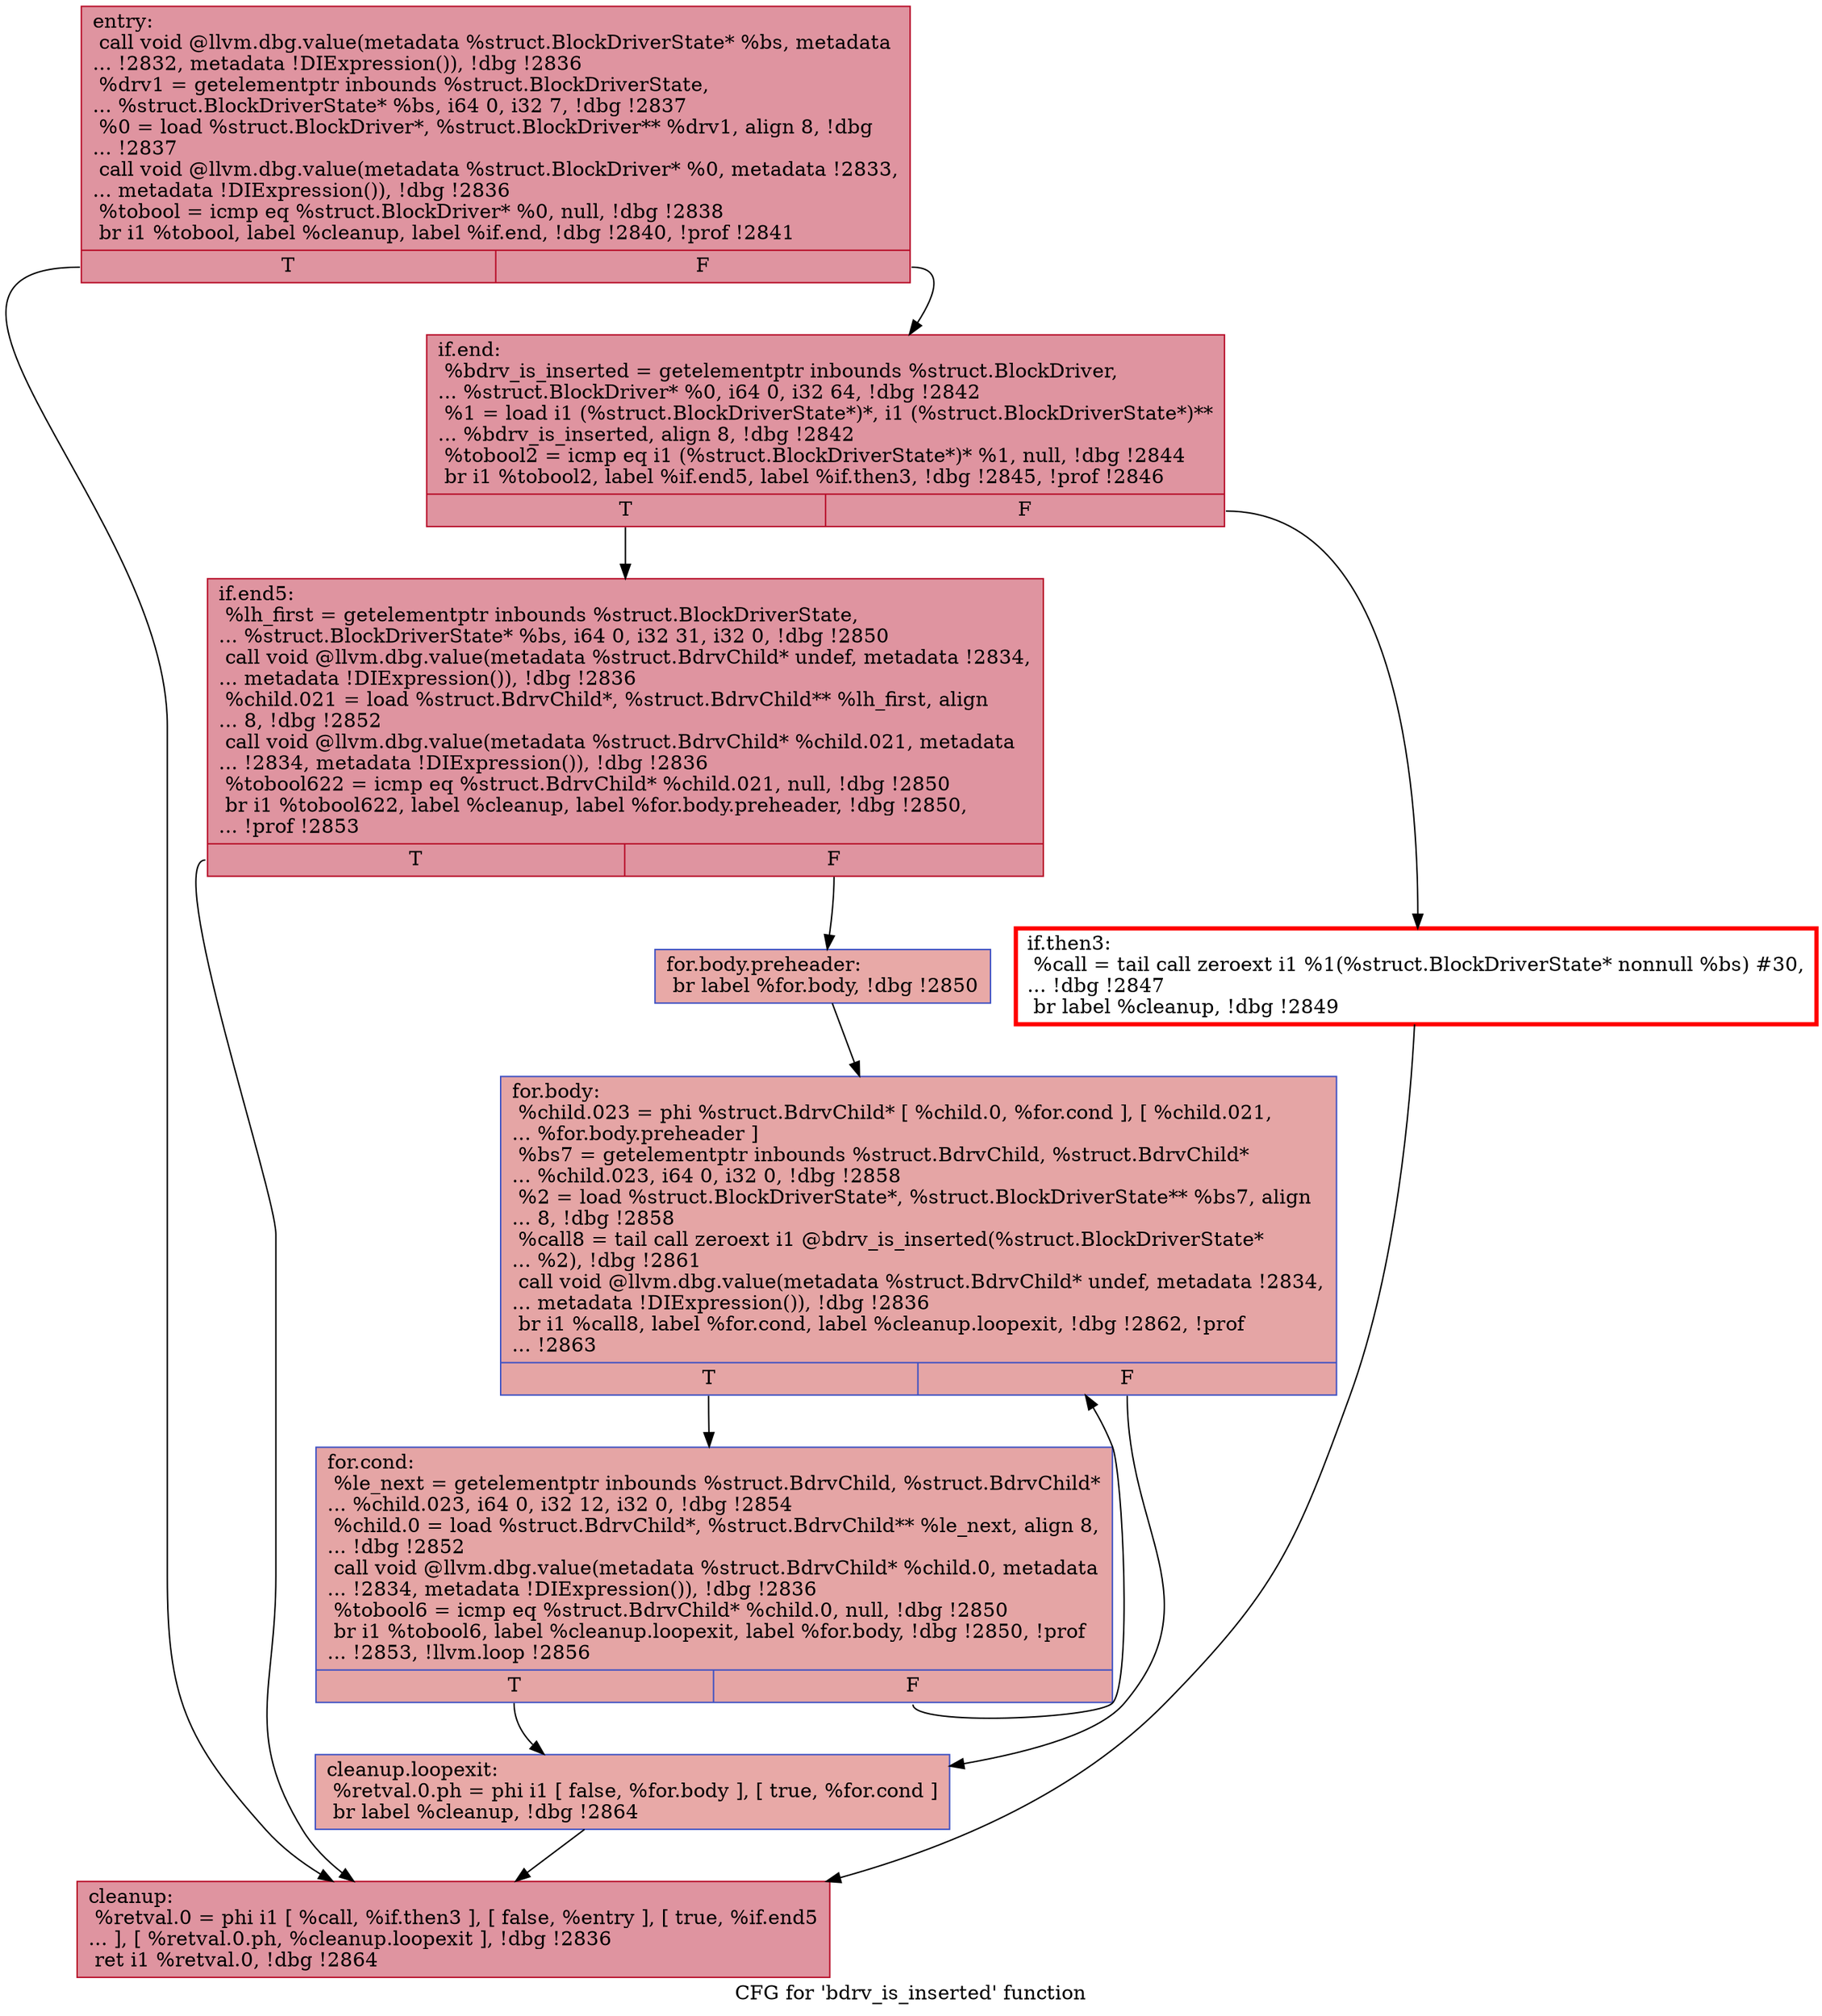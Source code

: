 digraph "CFG for 'bdrv_is_inserted' function" {
	label="CFG for 'bdrv_is_inserted' function";

	Node0x55906e6559b0 [shape=record,color="#b70d28ff", style=filled, fillcolor="#b70d2870",label="{entry:\l  call void @llvm.dbg.value(metadata %struct.BlockDriverState* %bs, metadata\l... !2832, metadata !DIExpression()), !dbg !2836\l  %drv1 = getelementptr inbounds %struct.BlockDriverState,\l... %struct.BlockDriverState* %bs, i64 0, i32 7, !dbg !2837\l  %0 = load %struct.BlockDriver*, %struct.BlockDriver** %drv1, align 8, !dbg\l... !2837\l  call void @llvm.dbg.value(metadata %struct.BlockDriver* %0, metadata !2833,\l... metadata !DIExpression()), !dbg !2836\l  %tobool = icmp eq %struct.BlockDriver* %0, null, !dbg !2838\l  br i1 %tobool, label %cleanup, label %if.end, !dbg !2840, !prof !2841\l|{<s0>T|<s1>F}}"];
	Node0x55906e6559b0:s0 -> Node0x55906e656570;
	Node0x55906e6559b0:s1 -> Node0x55906e656000;
	Node0x55906e656000 [shape=record,color="#b70d28ff", style=filled, fillcolor="#b70d2870",label="{if.end:                                           \l  %bdrv_is_inserted = getelementptr inbounds %struct.BlockDriver,\l... %struct.BlockDriver* %0, i64 0, i32 64, !dbg !2842\l  %1 = load i1 (%struct.BlockDriverState*)*, i1 (%struct.BlockDriverState*)**\l... %bdrv_is_inserted, align 8, !dbg !2842\l  %tobool2 = icmp eq i1 (%struct.BlockDriverState*)* %1, null, !dbg !2844\l  br i1 %tobool2, label %if.end5, label %if.then3, !dbg !2845, !prof !2846\l|{<s0>T|<s1>F}}"];
	Node0x55906e656000:s0 -> Node0x55906e656780;
	Node0x55906e656000:s1 -> Node0x55906e656710;
	Node0x55906e656710 [shape=record,penwidth=3.0, color="red",label="{if.then3:                                         \l  %call = tail call zeroext i1 %1(%struct.BlockDriverState* nonnull %bs) #30,\l... !dbg !2847\l  br label %cleanup, !dbg !2849\l}"];
	Node0x55906e656710 -> Node0x55906e656570;
	Node0x55906e656780 [shape=record,color="#b70d28ff", style=filled, fillcolor="#b70d2870",label="{if.end5:                                          \l  %lh_first = getelementptr inbounds %struct.BlockDriverState,\l... %struct.BlockDriverState* %bs, i64 0, i32 31, i32 0, !dbg !2850\l  call void @llvm.dbg.value(metadata %struct.BdrvChild* undef, metadata !2834,\l... metadata !DIExpression()), !dbg !2836\l  %child.021 = load %struct.BdrvChild*, %struct.BdrvChild** %lh_first, align\l... 8, !dbg !2852\l  call void @llvm.dbg.value(metadata %struct.BdrvChild* %child.021, metadata\l... !2834, metadata !DIExpression()), !dbg !2836\l  %tobool622 = icmp eq %struct.BdrvChild* %child.021, null, !dbg !2850\l  br i1 %tobool622, label %cleanup, label %for.body.preheader, !dbg !2850,\l... !prof !2853\l|{<s0>T|<s1>F}}"];
	Node0x55906e656780:s0 -> Node0x55906e656570;
	Node0x55906e656780:s1 -> Node0x55906eb34df0;
	Node0x55906eb34df0 [shape=record,color="#3d50c3ff", style=filled, fillcolor="#ca3b3770",label="{for.body.preheader:                               \l  br label %for.body, !dbg !2850\l}"];
	Node0x55906eb34df0 -> Node0x55906e657a90;
	Node0x55906e657830 [shape=record,color="#3d50c3ff", style=filled, fillcolor="#c5333470",label="{for.cond:                                         \l  %le_next = getelementptr inbounds %struct.BdrvChild, %struct.BdrvChild*\l... %child.023, i64 0, i32 12, i32 0, !dbg !2854\l  %child.0 = load %struct.BdrvChild*, %struct.BdrvChild** %le_next, align 8,\l... !dbg !2852\l  call void @llvm.dbg.value(metadata %struct.BdrvChild* %child.0, metadata\l... !2834, metadata !DIExpression()), !dbg !2836\l  %tobool6 = icmp eq %struct.BdrvChild* %child.0, null, !dbg !2850\l  br i1 %tobool6, label %cleanup.loopexit, label %for.body, !dbg !2850, !prof\l... !2853, !llvm.loop !2856\l|{<s0>T|<s1>F}}"];
	Node0x55906e657830:s0 -> Node0x55906eb34da0;
	Node0x55906e657830:s1 -> Node0x55906e657a90;
	Node0x55906e657a90 [shape=record,color="#3d50c3ff", style=filled, fillcolor="#c5333470",label="{for.body:                                         \l  %child.023 = phi %struct.BdrvChild* [ %child.0, %for.cond ], [ %child.021,\l... %for.body.preheader ]\l  %bs7 = getelementptr inbounds %struct.BdrvChild, %struct.BdrvChild*\l... %child.023, i64 0, i32 0, !dbg !2858\l  %2 = load %struct.BlockDriverState*, %struct.BlockDriverState** %bs7, align\l... 8, !dbg !2858\l  %call8 = tail call zeroext i1 @bdrv_is_inserted(%struct.BlockDriverState*\l... %2), !dbg !2861\l  call void @llvm.dbg.value(metadata %struct.BdrvChild* undef, metadata !2834,\l... metadata !DIExpression()), !dbg !2836\l  br i1 %call8, label %for.cond, label %cleanup.loopexit, !dbg !2862, !prof\l... !2863\l|{<s0>T|<s1>F}}"];
	Node0x55906e657a90:s0 -> Node0x55906e657830;
	Node0x55906e657a90:s1 -> Node0x55906eb34da0;
	Node0x55906eb34da0 [shape=record,color="#3d50c3ff", style=filled, fillcolor="#ca3b3770",label="{cleanup.loopexit:                                 \l  %retval.0.ph = phi i1 [ false, %for.body ], [ true, %for.cond ]\l  br label %cleanup, !dbg !2864\l}"];
	Node0x55906eb34da0 -> Node0x55906e656570;
	Node0x55906e656570 [shape=record,color="#b70d28ff", style=filled, fillcolor="#b70d2870",label="{cleanup:                                          \l  %retval.0 = phi i1 [ %call, %if.then3 ], [ false, %entry ], [ true, %if.end5\l... ], [ %retval.0.ph, %cleanup.loopexit ], !dbg !2836\l  ret i1 %retval.0, !dbg !2864\l}"];
}
